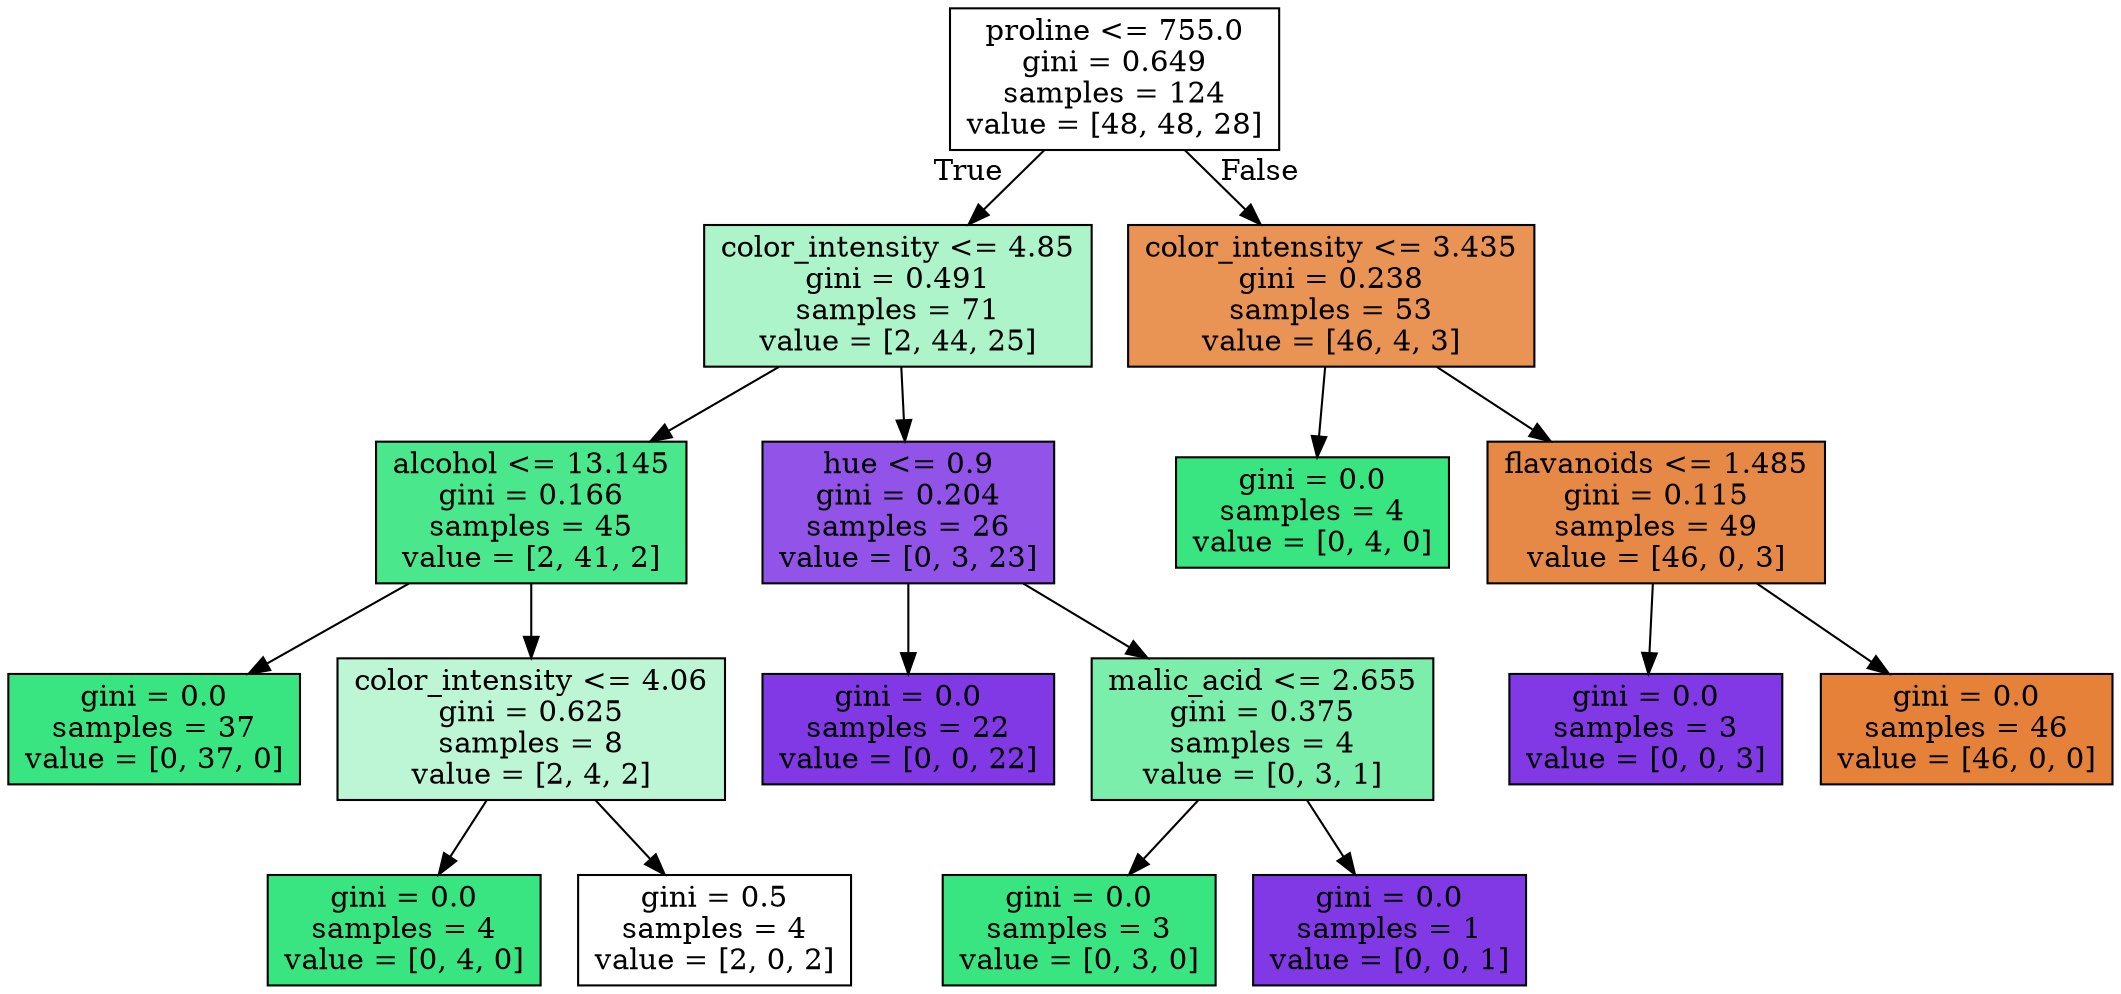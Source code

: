 digraph Tree {
node [shape=box, style="filled", color="black"] ;
0 [label="proline <= 755.0\ngini = 0.649\nsamples = 124\nvalue = [48, 48, 28]", fillcolor="#ffffff"] ;
1 [label="color_intensity <= 4.85\ngini = 0.491\nsamples = 71\nvalue = [2, 44, 25]", fillcolor="#adf4cb"] ;
0 -> 1 [labeldistance=2.5, labelangle=45, headlabel="True"] ;
2 [label="alcohol <= 13.145\ngini = 0.166\nsamples = 45\nvalue = [2, 41, 2]", fillcolor="#4be78d"] ;
1 -> 2 ;
3 [label="gini = 0.0\nsamples = 37\nvalue = [0, 37, 0]", fillcolor="#39e581"] ;
2 -> 3 ;
4 [label="color_intensity <= 4.06\ngini = 0.625\nsamples = 8\nvalue = [2, 4, 2]", fillcolor="#bdf6d5"] ;
2 -> 4 ;
5 [label="gini = 0.0\nsamples = 4\nvalue = [0, 4, 0]", fillcolor="#39e581"] ;
4 -> 5 ;
6 [label="gini = 0.5\nsamples = 4\nvalue = [2, 0, 2]", fillcolor="#ffffff"] ;
4 -> 6 ;
7 [label="hue <= 0.9\ngini = 0.204\nsamples = 26\nvalue = [0, 3, 23]", fillcolor="#9153e8"] ;
1 -> 7 ;
8 [label="gini = 0.0\nsamples = 22\nvalue = [0, 0, 22]", fillcolor="#8139e5"] ;
7 -> 8 ;
9 [label="malic_acid <= 2.655\ngini = 0.375\nsamples = 4\nvalue = [0, 3, 1]", fillcolor="#7beeab"] ;
7 -> 9 ;
10 [label="gini = 0.0\nsamples = 3\nvalue = [0, 3, 0]", fillcolor="#39e581"] ;
9 -> 10 ;
11 [label="gini = 0.0\nsamples = 1\nvalue = [0, 0, 1]", fillcolor="#8139e5"] ;
9 -> 11 ;
12 [label="color_intensity <= 3.435\ngini = 0.238\nsamples = 53\nvalue = [46, 4, 3]", fillcolor="#e99355"] ;
0 -> 12 [labeldistance=2.5, labelangle=-45, headlabel="False"] ;
13 [label="gini = 0.0\nsamples = 4\nvalue = [0, 4, 0]", fillcolor="#39e581"] ;
12 -> 13 ;
14 [label="flavanoids <= 1.485\ngini = 0.115\nsamples = 49\nvalue = [46, 0, 3]", fillcolor="#e78946"] ;
12 -> 14 ;
15 [label="gini = 0.0\nsamples = 3\nvalue = [0, 0, 3]", fillcolor="#8139e5"] ;
14 -> 15 ;
16 [label="gini = 0.0\nsamples = 46\nvalue = [46, 0, 0]", fillcolor="#e58139"] ;
14 -> 16 ;
}